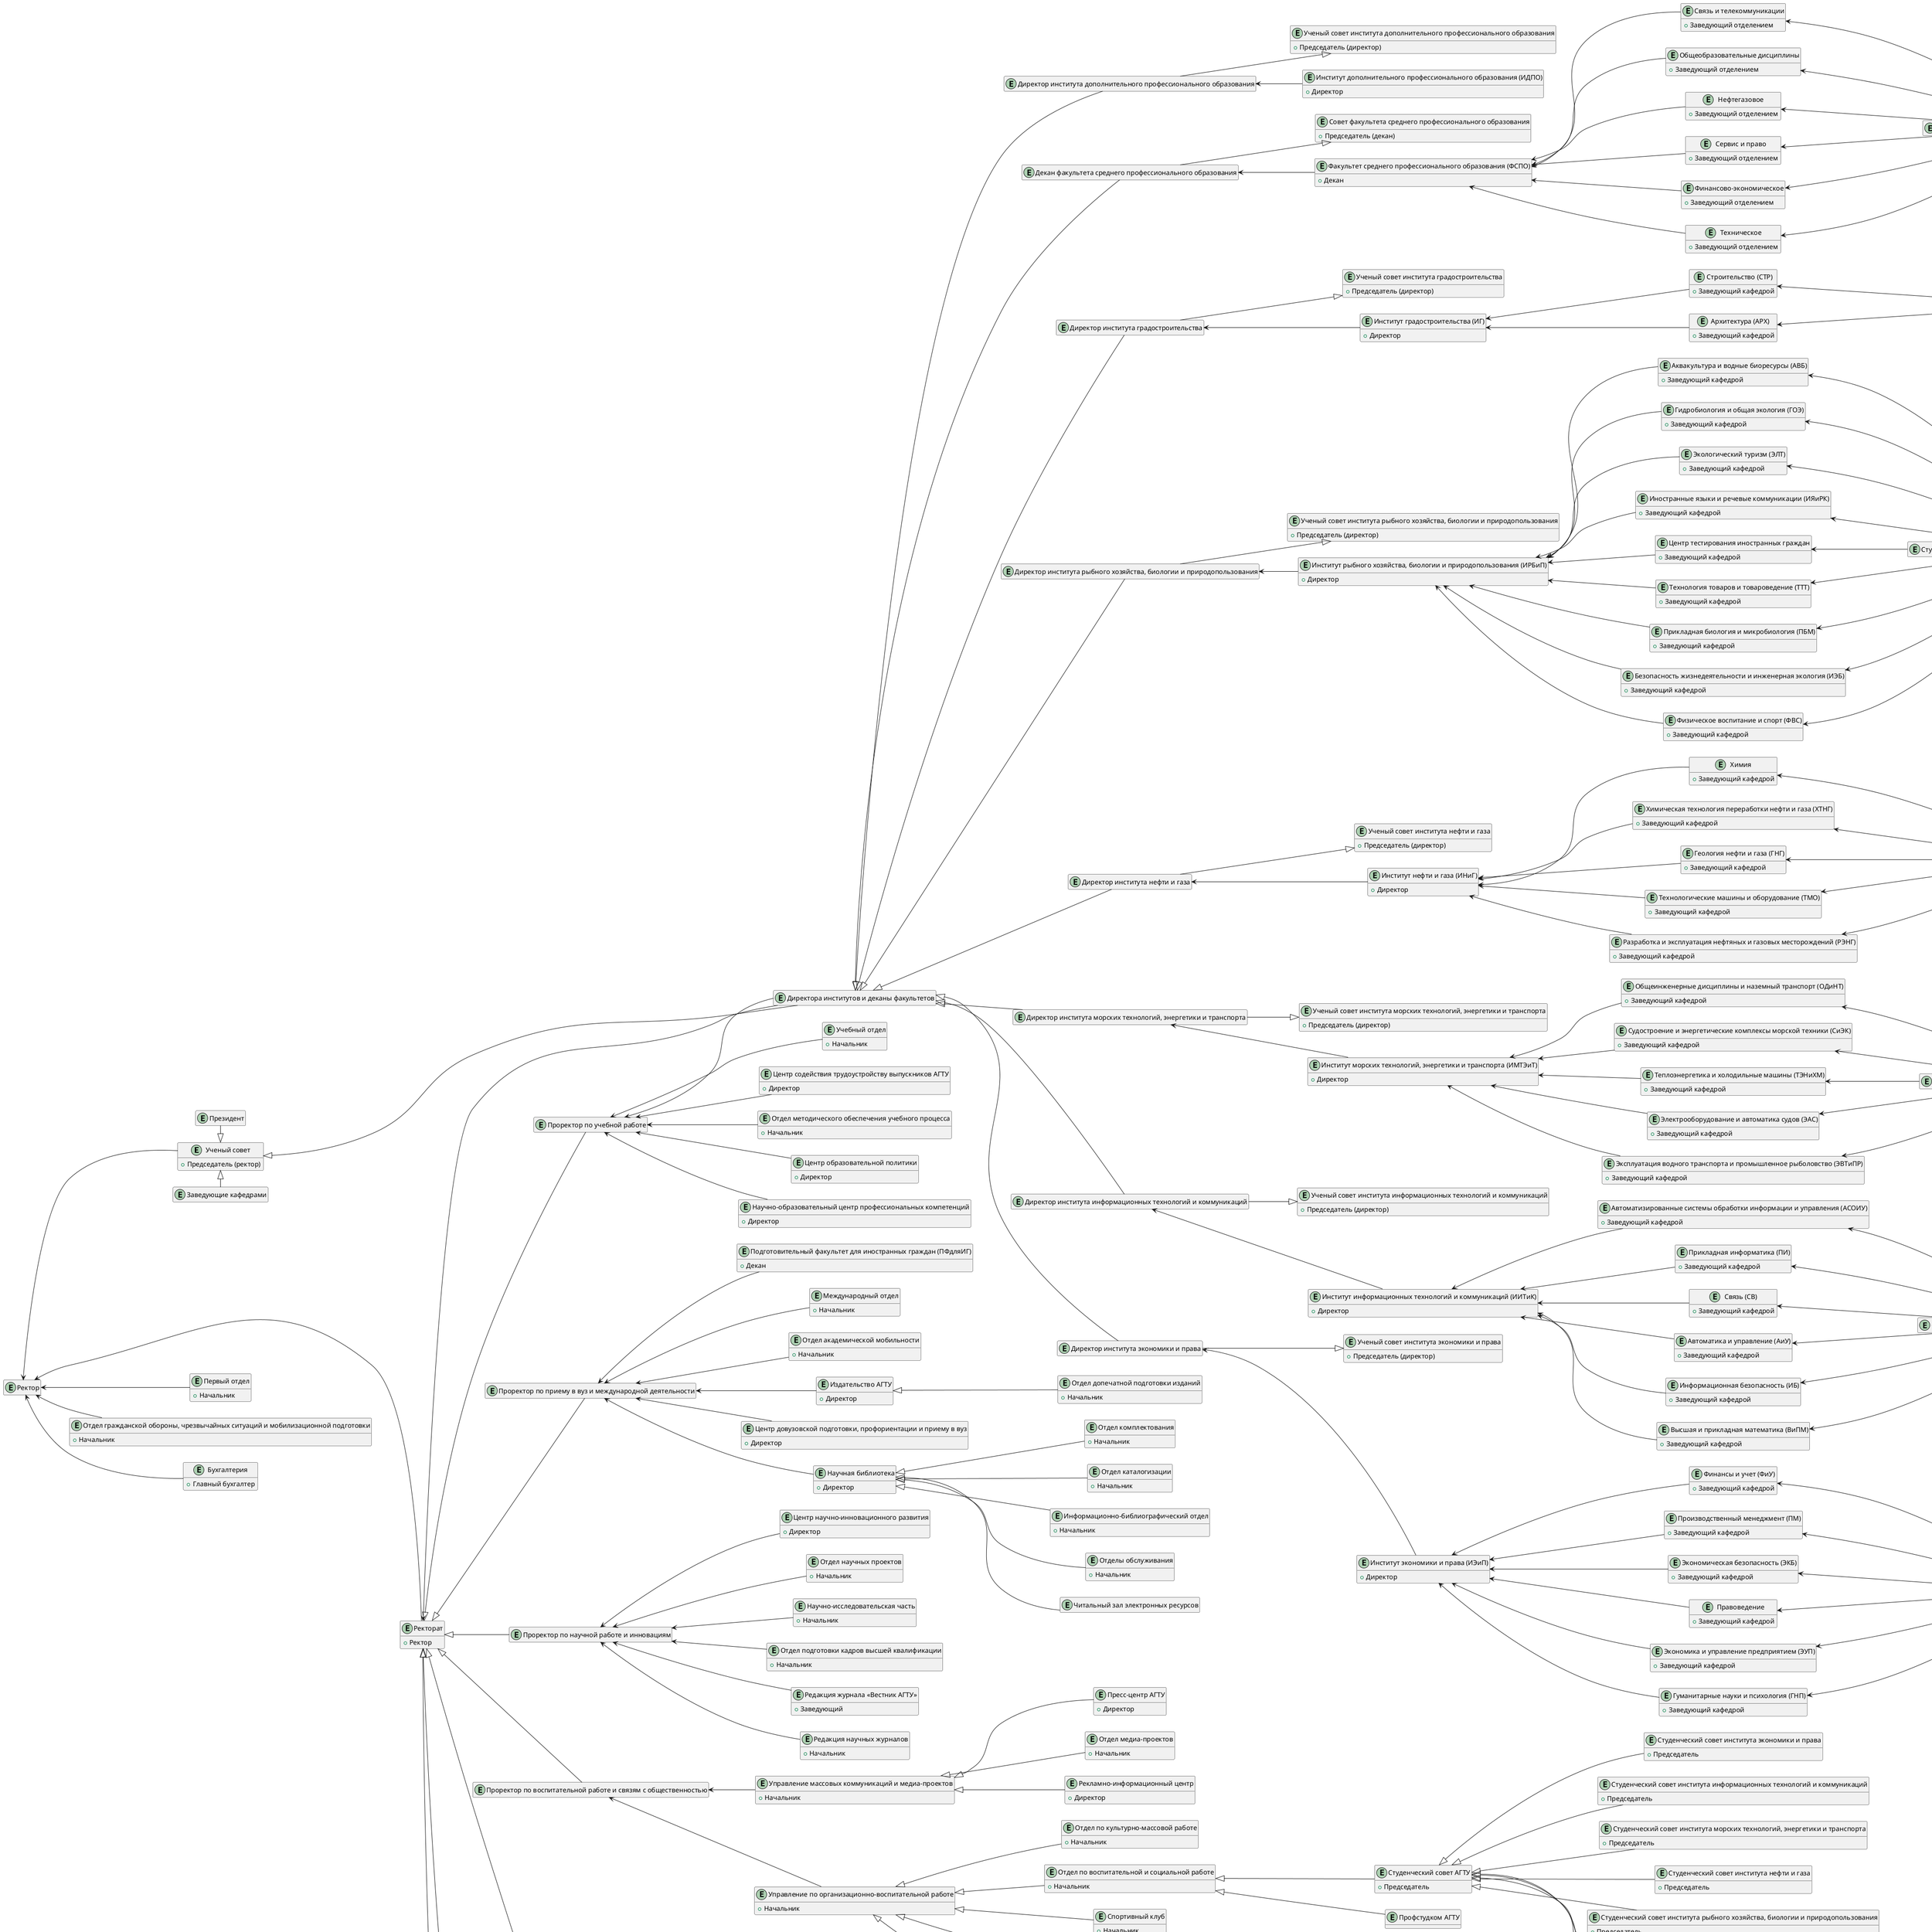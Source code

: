 @startuml
'https://plantuml.com/class-diagram

' не нужны:
' общежития
' вахты корпусов и кпп
' склад

' A <|-- B : отдел B входит в состав отдела A (отдел B руководит отделом A)
' A <-- B : отдел B подчиняется отделу A (отдел A руководит отделом B)

left to right direction

hide methods
'hide members

entity "Ученый совет" as academicCouncil {
    + {field} Председатель (ректор)
}

entity "Ректор" as rector
hide rector members
'rector --|> academicCouncil 
rector <-- academicCouncil 

entity "Ректорат" as rectory {
    + Ректор
}
rector <--- rectory

    entity "Проректор по учебной работе" as viceRectorForAcademicAffairs
    hide viceRectorForAcademicAffairs members
    rectory <|-- viceRectorForAcademicAffairs

    entity "Проректор по приему в вуз и международной деятельности" as viceRectorForAdmissionsAndInternationalActivities
    hide viceRectorForAdmissionsAndInternationalActivities members
    rectory <|-- viceRectorForAdmissionsAndInternationalActivities

    entity "Проректор по научной работе и инновациям" as viceRectorForResearchAndInnovations
    hide viceRectorForResearchAndInnovations members
    rectory <|-- viceRectorForResearchAndInnovations

    entity "Проректор по воспитательной работе и связям с общественностью" as viceRectorForEducationalWorkAndPublicRelations
    hide viceRectorForEducationalWorkAndPublicRelations members
    rectory <|-- viceRectorForEducationalWorkAndPublicRelations

    entity "Проректор по инфраструктурному развитию и информатизации" as viceRectorForInfrastructureDevelopmentAndInformatization
    hide viceRectorForInfrastructureDevelopmentAndInformatization members
    rectory <|-- viceRectorForInfrastructureDevelopmentAndInformatization

    entity "Проректор по организационно-правовым вопросам" as viceRectorForOrganizationalAndLegalAffairs
    hide viceRectorForOrganizationalAndLegalAffairs members
    rectory <|-- viceRectorForOrganizationalAndLegalAffairs

    entity "Проректор по финансово-экономическим вопросам" as viceRectorForFinancialAndEconomicAffairs
    hide viceRectorForFinancialAndEconomicAffairs members
    rectory <|-- viceRectorForFinancialAndEconomicAffairs

''''''''''''''''''''''''''''''''''''''''''''''''''''''''''''''''''''''''''''''''''''''''''''''' УЧЕНЫЕ СОВЕТЫ ИНСТИТУТОВ
entity "Ученый совет института экономики и права" as instituteAcademicCouncilOfEconomicsAndLaw {
    + {field} Председатель (директор)
}

entity "Ученый совет института информационных технологий и коммуникаций" as instituteAcademicCouncilOfInformationTechnologiesAndCommunications {
    + {field} Председатель (директор)
}

entity "Ученый совет института морских технологий, энергетики и транспорта" as instituteAcademicCouncilOfMarineTechnologiesEnergyAndTransport {
    + {field} Председатель (директор)
}

entity "Ученый совет института нефти и газа" as instituteAcademicCouncilOfOilAndGas {
    + {field} Председатель (директор)
}

entity "Ученый совет института рыбного хозяйства, биологии и природопользования" as instituteAcademicCouncilOfFisheriesBiologyAndNatureManagement {
    + {field} Председатель (директор)
}

entity "Ученый совет института градостроительства" as instituteAcademicCouncilOfUrbanPlanning {
    + {field} Председатель (директор)
}

entity "Совет факультета среднего профессионального образования" as facultyCouncilForSecondaryProfessionalEducation {
    + {field} Председатель (декан)
}

entity "Ученый совет института дополнительного профессионального образования" as instituteAcademicCouncilOfContinuingProfessionalEducation {
    + {field} Председатель (директор)
}

'''''''''''''''''''''''''''''''''''''''''''''''''''''''''''''''''''''''''''''' ДИРЕКТОРА ИНСТИТУТОВ И ДЕКАНЫ ФАКУЛЬТЕТОВ
entity "Директора институтов и деканы факультетов" as directorsAndDeans
hide directorsAndDeans members
viceRectorForAcademicAffairs <-- directorsAndDeans
rectory <-- directorsAndDeans
academicCouncil <|-- directorsAndDeans

    entity "Директор института экономики и права" as instituteOfEconomicsAndLawDirector
    hide instituteOfEconomicsAndLawDirector members
    directorsAndDeans <|-- instituteOfEconomicsAndLawDirector
    instituteAcademicCouncilOfEconomicsAndLaw <|-up- instituteOfEconomicsAndLawDirector

    entity "Директор института информационных технологий и коммуникаций" as instituteOfInformationTechnologiesAndCommunicationsDirector
    hide instituteOfInformationTechnologiesAndCommunicationsDirector members
    directorsAndDeans <|-- instituteOfInformationTechnologiesAndCommunicationsDirector
    instituteAcademicCouncilOfInformationTechnologiesAndCommunications <|-up- instituteOfInformationTechnologiesAndCommunicationsDirector

    entity "Директор института морских технологий, энергетики и транспорта" as instituteOfMarineTechnologiesEnergyAndTransportDirector
    hide instituteOfMarineTechnologiesEnergyAndTransportDirector members
    directorsAndDeans <|-- instituteOfMarineTechnologiesEnergyAndTransportDirector
    instituteAcademicCouncilOfMarineTechnologiesEnergyAndTransport <|-up- instituteOfMarineTechnologiesEnergyAndTransportDirector

    entity "Директор института нефти и газа" as instituteOfOilAndGasDirector
    hide instituteOfOilAndGasDirector members
    directorsAndDeans <|-- instituteOfOilAndGasDirector
    instituteAcademicCouncilOfOilAndGas <|-up- instituteOfOilAndGasDirector

    entity "Директор института рыбного хозяйства, биологии и природопользования" as instituteOfFisheryBiologyAndNaturalResourceManagementDirector
    hide instituteOfFisheryBiologyAndNaturalResourceManagementDirector members
    directorsAndDeans <|-- instituteOfFisheryBiologyAndNaturalResourceManagementDirector
    instituteAcademicCouncilOfFisheriesBiologyAndNatureManagement <|-up- instituteOfFisheryBiologyAndNaturalResourceManagementDirector

    entity "Директор института градостроительства" as instituteOfUrbanPlanningDirector
    hide instituteOfUrbanPlanningDirector members
    directorsAndDeans <|-- instituteOfUrbanPlanningDirector
    instituteAcademicCouncilOfUrbanPlanning <|-up- instituteOfUrbanPlanningDirector

    entity "Декан факультета среднего профессионального образования" as facultyOfIntermediateVocationalEducationDean
    hide facultyOfIntermediateVocationalEducationDean members
    directorsAndDeans <|-- facultyOfIntermediateVocationalEducationDean
    facultyCouncilForSecondaryProfessionalEducation <|-up- facultyOfIntermediateVocationalEducationDean

    entity "Директор института дополнительного профессионального образования" as instituteOfContinuingProfessionalEducationDirector
    hide instituteOfContinuingProfessionalEducationDirector members
    directorsAndDeans <|-- instituteOfContinuingProfessionalEducationDirector
    instituteAcademicCouncilOfContinuingProfessionalEducation <|-up- instituteOfContinuingProfessionalEducationDirector

'''''''''''''''''''''''''''''''''''''''''''''''''''''''''''''''''''''''''''''''''''''''''''''''''''''''''''''' ИНСТИТУТЫ
entity "Институт экономики и права (ИЭиП)" as instituteOfEconomicsAndLaw {
    + Директор
}
instituteOfEconomicsAndLawDirector <-- instituteOfEconomicsAndLaw

entity "Институт информационных технологий и коммуникаций (ИИТиК)" as instituteOfInformationTechnologiesAndCommunications {
    + Директор
}
instituteOfInformationTechnologiesAndCommunicationsDirector <-- instituteOfInformationTechnologiesAndCommunications

entity "Институт морских технологий, энергетики и транспорта (ИМТЭиТ)" as instituteOfMarineTechnologiesEnergyAndTransport {
    + Директор
}
instituteOfMarineTechnologiesEnergyAndTransportDirector <-- instituteOfMarineTechnologiesEnergyAndTransport

entity "Институт нефти и газа (ИНиГ)" as instituteOfOilAndGas {
    + Директор
}
instituteOfOilAndGasDirector <-- instituteOfOilAndGas

entity "Институт рыбного хозяйства, биологии и природопользования (ИРБиП)" as instituteOfFisheryBiologyAndNaturalResourceManagement {
    + Директор
}
instituteOfFisheryBiologyAndNaturalResourceManagementDirector <-- instituteOfFisheryBiologyAndNaturalResourceManagement

entity "Институт градостроительства (ИГ)" as instituteOfUrbanPlanning {
    + Директор
}
instituteOfUrbanPlanningDirector <-- instituteOfUrbanPlanning

entity "Факультет среднего профессионального образования (ФСПО)" as facultyOfIntermediateVocationalEducation {
    + Декан
}
facultyOfIntermediateVocationalEducationDean <-- facultyOfIntermediateVocationalEducation

entity "Институт дополнительного профессионального образования (ИДПО)" as instituteOfContinuingProfessionalEducation {
    + Директор
}
instituteOfContinuingProfessionalEducationDirector <-- instituteOfContinuingProfessionalEducation

entity "Подготовительный факультет для иностранных граждан (ПФдляИГ)" as preparatoryFacultyForForeignCitizens {
    + Декан
}
viceRectorForAdmissionsAndInternationalActivities <-- preparatoryFacultyForForeignCitizens

'''''''''''''''''''''''''''''''''''''''''''''''''''''''''''''''''''''''''''''''''''''''''''''''''''''''''''''''' КАФЕДРЫ
entity "Заведующие кафедрами" as chairpersons
hide chairpersons members
academicCouncil <|- chairpersons

''''''''''' Институт экономики и права (ИЭиП)

entity "Финансы и учет (ФиУ)" as financesAndAccounting {
    + Заведующий кафедрой
}
instituteOfEconomicsAndLaw <-- financesAndAccounting
entity "Производственный менеджмент (ПМ)" as productionManagement {
    + Заведующий кафедрой
}
instituteOfEconomicsAndLaw <-- productionManagement
entity "Экономическая безопасность (ЭКБ)" as economicSecurity {
    + Заведующий кафедрой
}
instituteOfEconomicsAndLaw <-- economicSecurity
entity "Правоведение" as jurisprudence {
    + Заведующий кафедрой
}
instituteOfEconomicsAndLaw <-- jurisprudence
entity "Экономика и управление предприятием (ЭУП)" as economicsAndEnterpriseManagement {
    + Заведующий кафедрой
}
instituteOfEconomicsAndLaw <-- economicsAndEnterpriseManagement
entity "Гуманитарные науки и психология (ГНП)" as humanitiesAndPsychology {
    + Заведующий кафедрой
}
instituteOfEconomicsAndLaw <-- humanitiesAndPsychology

''''''''''' Институт информационных технологий и коммуникаций (ИИТиК)

entity "Автоматизированные системы обработки информации и управления (АСОИУ)" as automatedInformationProcessingAndControl {
    + Заведующий кафедрой
}
instituteOfInformationTechnologiesAndCommunications <-- automatedInformationProcessingAndControl
entity "Прикладная информатика (ПИ)" as appliedInformatics {
    + Заведующий кафедрой
}
instituteOfInformationTechnologiesAndCommunications <-- appliedInformatics
entity "Связь (СВ)" as communication {
    + Заведующий кафедрой
}
instituteOfInformationTechnologiesAndCommunications <-- communication
entity "Автоматика и управление (АиУ)" as automationAndControl {
    + Заведующий кафедрой
}
instituteOfInformationTechnologiesAndCommunications <-- automationAndControl
entity "Информационная безопасность (ИБ)" as informationSecurity {
    + Заведующий кафедрой
}
instituteOfInformationTechnologiesAndCommunications <-- informationSecurity
entity "Высшая и прикладная математика (ВиПМ)" as higherAndAppliedMathematics {
    + Заведующий кафедрой
}
instituteOfInformationTechnologiesAndCommunications <-- higherAndAppliedMathematics

''''''''''' Институт морских технологий, энергетики и транспорта (ИМТЭиТ)

entity "Общеинженерные дисциплины и наземный транспорт (ОДиНТ)" as generalEngineeringAndGroundTransport {
    + Заведующий кафедрой
}
instituteOfMarineTechnologiesEnergyAndTransport <-- generalEngineeringAndGroundTransport
entity "Судостроение и энергетические комплексы морской техники (СиЭК)" as shipbuildingAndEnergeticComplexesOfMarineEngineering {
    + Заведующий кафедрой
}
instituteOfMarineTechnologiesEnergyAndTransport <-- shipbuildingAndEnergeticComplexesOfMarineEngineering
entity "Теплоэнергетика и холодильные машины (ТЭНиХМ)" as thermalPowerEngineeringAndRefrigerationMachines {
    + Заведующий кафедрой
}
instituteOfMarineTechnologiesEnergyAndTransport <-- thermalPowerEngineeringAndRefrigerationMachines
entity "Электрооборудование и автоматика судов (ЭАС)" as shipElectricalEquipmentAndAutomation {
    + Заведующий кафедрой
}
instituteOfMarineTechnologiesEnergyAndTransport <-- shipElectricalEquipmentAndAutomation
entity "Эксплуатация водного транспорта и промышленное рыболовство (ЭВТиПР)" as waterTransportOperationAndIndustrialFishing {
    + Заведующий кафедрой
}
instituteOfMarineTechnologiesEnergyAndTransport <-- waterTransportOperationAndIndustrialFishing
 
''''''''''' Институт нефти и газа (ИНиГ)

entity "Химия" as chemistry {
    + Заведующий кафедрой
}
instituteOfOilAndGas <-- chemistry
entity "Химическая технология переработки нефти и газа (ХТНГ)" as chemicalTechnologyOfOilAndGasProcessing {
    + Заведующий кафедрой
}
instituteOfOilAndGas <-- chemicalTechnologyOfOilAndGasProcessing
entity "Геология нефти и газа (ГНГ)" as petroleumAndGasGeology {
    + Заведующий кафедрой
}
instituteOfOilAndGas <-- petroleumAndGasGeology
entity "Технологические машины и оборудование (ТМО)" as technologicalMachinesAndEquipment {
    + Заведующий кафедрой
}
instituteOfOilAndGas <-- technologicalMachinesAndEquipment
entity "Разработка и эксплуатация нефтяных и газовых месторождений (РЭНГ)" as developmentAndOperationOfOilAndGasFields {
    + Заведующий кафедрой
}
instituteOfOilAndGas <-- developmentAndOperationOfOilAndGasFields
 
''''''''''' Институт рыбного хозяйства, биологии и природопользования (ИРБиП)

entity "Аквакультура и водные биоресурсы (АВБ)" as aquacultureAndAquaticBioresources {
    + Заведующий кафедрой
}
instituteOfFisheryBiologyAndNaturalResourceManagement <-- aquacultureAndAquaticBioresources
entity "Гидробиология и общая экология (ГОЭ)" as hydrobiologyAndGeneralEcology {
    + Заведующий кафедрой
}
instituteOfFisheryBiologyAndNaturalResourceManagement <-- hydrobiologyAndGeneralEcology
entity "Экологический туризм (ЭЛТ)" as ecologicalTourism {
    + Заведующий кафедрой
}
instituteOfFisheryBiologyAndNaturalResourceManagement <-- ecologicalTourism
entity "Иностранные языки и речевые коммуникации (ИЯиРК)" as foreignLanguagesAndSpeechCommunication {
    + Заведующий кафедрой
}
instituteOfFisheryBiologyAndNaturalResourceManagement <-- foreignLanguagesAndSpeechCommunication
' todo куда относится?
entity "Центр тестирования иностранных граждан" as foreignCitizensTestingCenter {
    + Заведующий кафедрой
}
instituteOfFisheryBiologyAndNaturalResourceManagement <-- foreignCitizensTestingCenter
entity "Технология товаров и товароведение (ТТТ)" as goodsTechnologyAndMerchandising {
    + Заведующий кафедрой
}
instituteOfFisheryBiologyAndNaturalResourceManagement <-- goodsTechnologyAndMerchandising
entity "Прикладная биология и микробиология (ПБМ)" as appliedBiologyAndMicrobiology {
    + Заведующий кафедрой
}
instituteOfFisheryBiologyAndNaturalResourceManagement <-- appliedBiologyAndMicrobiology
entity "Безопасность жизнедеятельности и инженерная экология (ИЭБ)" as lifeSafetyAndEngineeringEcology {
    + Заведующий кафедрой
}
instituteOfFisheryBiologyAndNaturalResourceManagement <-- lifeSafetyAndEngineeringEcology
entity "Физическое воспитание и спорт (ФВС)" as physicalEducationAndSports {
    + Заведующий кафедрой
}
instituteOfFisheryBiologyAndNaturalResourceManagement <-- physicalEducationAndSports
 
''''''''''' Институт градостроительства

entity "Строительство (СТР)" as construction {
    + Заведующий кафедрой
}
instituteOfUrbanPlanning <-- construction
entity "Архитектура (АРХ)" as architecture {
    + Заведующий кафедрой
}
instituteOfUrbanPlanning <-- architecture
 
''''''''''' Факультет среднего профессионального образования

entity "Связь и телекоммуникации" as communicationAndTelecommunications {
    + Заведующий отделением
}
facultyOfIntermediateVocationalEducation <-- communicationAndTelecommunications
entity "Общеобразовательные дисциплины" as generalEducationDisciplines {
    + Заведующий отделением
}
facultyOfIntermediateVocationalEducation <-- generalEducationDisciplines
entity "Нефтегазовое" as oilAndGas {
    + Заведующий отделением
}
facultyOfIntermediateVocationalEducation <-- oilAndGas
entity "Сервис и право" as serviceAndLaw {
    + Заведующий отделением
}
facultyOfIntermediateVocationalEducation <-- serviceAndLaw
entity "Финансово-экономическое" as financialAndEconomic {
    + Заведующий отделением
}
facultyOfIntermediateVocationalEducation <-- financialAndEconomic
entity "Техническое" as technical {
    + Заведующий отделением
}
facultyOfIntermediateVocationalEducation <-- technical

''''''''''' Институт дополнительного профессионального образования

' todo нужно?
'entity "Автотехнический учебный центр повышения квалификации и переподготовки" as automotiveTrainingCenterForProfessionalDevelopment {
'    ' todo кто руководитель?
'}
'instituteOfContinuingProfessionalEducation <-- automotiveTrainingCenterForProfessionalDevelopment

'''''''''''''''''''''''''''''''''''''''''''''''''''''''''''''''''''''''''''''''''''''''''''''''''''''' ПРОФИЛЬНЫЕ ОТДЕЛЫ
entity "Первый отдел" as firstDepartment {
    + Начальник
}
rector <-- firstDepartment

entity "Отдел гражданской обороны, чрезвычайных ситуаций и мобилизационной подготовки" as civilDefenseAndEmergencySituationDepartment {
    + Начальник
}
rector <-- civilDefenseAndEmergencySituationDepartment

entity "Президент" as president
hide president members
academicCouncil <|-left- president

entity "Бухгалтерия" as accounting {
    + Главный бухгалтер
}
rector <-- accounting

entity "Отдел кадров" as hrDepartment {
    + Начальник
}
viceRectorForOrganizationalAndLegalAffairs <-- hrDepartment

entity "Юридический отдел" as legalDepartment {
    + Начальник
}
viceRectorForOrganizationalAndLegalAffairs <-- legalDepartment

entity "Студенческая канцелярия" as studentAffairsOffice {
    + Начальник
}
viceRectorForOrganizationalAndLegalAffairs <-- studentAffairsOffice

entity "Общий отдел" as generalDepartment {
    + Начальник
}
viceRectorForOrganizationalAndLegalAffairs <-- generalDepartment
    entity "Отдел делопроизводства" as documentManagementDepartment
    generalDepartment <|-- documentManagementDepartment
    entity "Секретариат руководства" as executiveSecretariat
    generalDepartment <|-- executiveSecretariat
    entity "Военно-учетный стол" as militaryRegistrationDesk
    generalDepartment <|-- militaryRegistrationDesk
    entity "Архив" as archive
    generalDepartment <|-- archive

entity "Международный отдел" as internationalRelationsOffice {
    + Начальник
}
viceRectorForAdmissionsAndInternationalActivities <-- internationalRelationsOffice

entity "Отдел академической мобильности" as academicMobilityOffice {
    + Начальник
}
viceRectorForAdmissionsAndInternationalActivities <-- academicMobilityOffice

entity "Управление массовых коммуникаций и медиа-проектов" as massCommunicationsAndMediaProjectsManagement {
    + Начальник
}
viceRectorForEducationalWorkAndPublicRelations <-- massCommunicationsAndMediaProjectsManagement
    entity "Пресс-центр АГТУ" as AGTUPressCenter {
        + Директор
    }
    massCommunicationsAndMediaProjectsManagement <|-- AGTUPressCenter
    entity "Отдел медиа-проектов" as mediaProjectsDepartment {
        + Начальник
    }
    massCommunicationsAndMediaProjectsManagement <|-- mediaProjectsDepartment
    entity "Рекламно-информационный центр" as advertisingAndInformationCenter {
        + Директор
    }
    massCommunicationsAndMediaProjectsManagement <|-- advertisingAndInformationCenter

entity "Управление по организационно-воспитательной работе" as organizationalAndEducationalWorkManagement {
    + Начальник
}
viceRectorForEducationalWorkAndPublicRelations <-- organizationalAndEducationalWorkManagement
    entity "Отдел по культурно-массовой работе" as culturalAndMassWorkDepartment {
        + Начальник
    }
    organizationalAndEducationalWorkManagement <|-- culturalAndMassWorkDepartment
    entity "Отдел по воспитательной и социальной работе" as educationalAndSocialWorkDepartment {
        + Начальник
    }
    organizationalAndEducationalWorkManagement <|-- educationalAndSocialWorkDepartment
    entity "Спортивный клуб" as sportsClub {
        + Начальник
    }
    organizationalAndEducationalWorkManagement <|-- sportsClub
    entity "Центр социально-психологической помощи «Доверие»" as TrustSocialAndPsychologicalSupportCenter {
        + Директор
    }
    organizationalAndEducationalWorkManagement <|-- TrustSocialAndPsychologicalSupportCenter
    entity "Музей истории АГТУ" as AGTUHistoryMuseum {
        + Директор
    }
    organizationalAndEducationalWorkManagement <|-- AGTUHistoryMuseum
    entity "Студенческий совет АГТУ" as AGTUStudentCouncil {
        + Председатель
    }
    educationalAndSocialWorkDepartment <|-- AGTUStudentCouncil
        entity "Студенческий совет института экономики и права" as instituteOfEconomicsAndLawStudentCouncil {
            + Председатель
        }
        AGTUStudentCouncil <|-- instituteOfEconomicsAndLawStudentCouncil
        entity "Студенческий совет института информационных технологий и коммуникаций" as instituteOfInformationTechnologiesAndCommunicationsStudentCouncil {
            + Председатель
        }
        AGTUStudentCouncil <|-- instituteOfInformationTechnologiesAndCommunicationsStudentCouncil
        entity "Студенческий совет института морских технологий, энергетики и транспорта" as instituteOfMarineTechnologiesEnergyAndTransportStudentCouncil {
            + Председатель
        }
        AGTUStudentCouncil <|-- instituteOfMarineTechnologiesEnergyAndTransportStudentCouncil
        entity "Студенческий совет института нефти и газа" as instituteOfOilAndGasStudentCouncil {
            + Председатель
        }
        AGTUStudentCouncil <|-- instituteOfOilAndGasStudentCouncil
        entity "Студенческий совет института рыбного хозяйства, биологии и природопользования" as instituteOfFisheryBiologyAndNaturalResourceManagementStudentCouncil {
            + Председатель
        }
        AGTUStudentCouncil <|-- instituteOfFisheryBiologyAndNaturalResourceManagementStudentCouncil
        entity "Студенческий совет института градостроительства" as instituteOfUrbanPlanningStudentCouncil {
            + Председатель
        }
        AGTUStudentCouncil <|-- instituteOfUrbanPlanningStudentCouncil
        entity "Студенческий совет факультета среднего профессионального образования" as facultyOfIntermediateVocationalEducationStudentCouncil {
            + Председатель
        }
        AGTUStudentCouncil <|-- facultyOfIntermediateVocationalEducationStudentCouncil
        entity "Студенческий совет института дополнительного профессионального образования" as facultyOfIntermediateVocationalEducationStudentCouncilStudentCouncil {
            + Председатель
        }
        AGTUStudentCouncil <|-- facultyOfIntermediateVocationalEducationStudentCouncilStudentCouncil

    entity "Профстудком АГТУ" as AGTUStudentTradeUnionCommittee {

    }
    educationalAndSocialWorkDepartment <|-- AGTUStudentTradeUnionCommittee
    
entity "Студенческие группы института экономики и права" as instituteOfEconomicsAndLawStudentGroups
hide instituteOfEconomicsAndLawStudentGroups members
financesAndAccounting <-- instituteOfEconomicsAndLawStudentGroups
productionManagement <-- instituteOfEconomicsAndLawStudentGroups 
economicSecurity <-- instituteOfEconomicsAndLawStudentGroups
jurisprudence <-- instituteOfEconomicsAndLawStudentGroups
economicsAndEnterpriseManagement <-- instituteOfEconomicsAndLawStudentGroups
humanitiesAndPsychology <-- instituteOfEconomicsAndLawStudentGroups

entity "Студенческие группы института информационных технологий и коммуникаций" as instituteOfInformationTechnologiesAndCommunicationsStudentGroups
hide instituteOfInformationTechnologiesAndCommunicationsStudentGroups members
automatedInformationProcessingAndControl <-- instituteOfInformationTechnologiesAndCommunicationsStudentGroups
appliedInformatics <-- instituteOfInformationTechnologiesAndCommunicationsStudentGroups
communication <-- instituteOfInformationTechnologiesAndCommunicationsStudentGroups
automationAndControl <-- instituteOfInformationTechnologiesAndCommunicationsStudentGroups
informationSecurity <-- instituteOfInformationTechnologiesAndCommunicationsStudentGroups
higherAndAppliedMathematics <-- instituteOfInformationTechnologiesAndCommunicationsStudentGroups

entity "Студенческие группы института морских технологий, энергетики и транспорта" as instituteOfMarineTechnologiesEnergyAndTransportStudentGroups
hide instituteOfMarineTechnologiesEnergyAndTransportStudentGroups members
generalEngineeringAndGroundTransport <-- instituteOfMarineTechnologiesEnergyAndTransportStudentGroups
shipbuildingAndEnergeticComplexesOfMarineEngineering <-- instituteOfMarineTechnologiesEnergyAndTransportStudentGroups
thermalPowerEngineeringAndRefrigerationMachines <-- instituteOfMarineTechnologiesEnergyAndTransportStudentGroups
shipElectricalEquipmentAndAutomation <-- instituteOfMarineTechnologiesEnergyAndTransportStudentGroups
waterTransportOperationAndIndustrialFishing <-- instituteOfMarineTechnologiesEnergyAndTransportStudentGroups

entity "Студенческие группы института нефти и газа" as instituteOfOilAndGasStudentGroups
hide instituteOfOilAndGasStudentGroups members
chemistry <-- instituteOfOilAndGasStudentGroups
chemicalTechnologyOfOilAndGasProcessing <-- instituteOfOilAndGasStudentGroups
petroleumAndGasGeology <-- instituteOfOilAndGasStudentGroups
technologicalMachinesAndEquipment <-- instituteOfOilAndGasStudentGroups
developmentAndOperationOfOilAndGasFields <-- instituteOfOilAndGasStudentGroups

entity "Студенческие группы института рыбного хозяйства, биологии и природопользования" as instituteOfFisheryBiologyAndNaturalResourceManagementStudentGroups
hide instituteOfFisheryBiologyAndNaturalResourceManagementStudentGroups members
aquacultureAndAquaticBioresources <-- instituteOfFisheryBiologyAndNaturalResourceManagementStudentGroups
hydrobiologyAndGeneralEcology <-- instituteOfFisheryBiologyAndNaturalResourceManagementStudentGroups
ecologicalTourism <-- instituteOfFisheryBiologyAndNaturalResourceManagementStudentGroups
foreignLanguagesAndSpeechCommunication <-- instituteOfFisheryBiologyAndNaturalResourceManagementStudentGroups
foreignCitizensTestingCenter <-- instituteOfFisheryBiologyAndNaturalResourceManagementStudentGroups
goodsTechnologyAndMerchandising <-- instituteOfFisheryBiologyAndNaturalResourceManagementStudentGroups
appliedBiologyAndMicrobiology <-- instituteOfFisheryBiologyAndNaturalResourceManagementStudentGroups
lifeSafetyAndEngineeringEcology <-- instituteOfFisheryBiologyAndNaturalResourceManagementStudentGroups
physicalEducationAndSports <-- instituteOfFisheryBiologyAndNaturalResourceManagementStudentGroups

entity "Студенческие группы института градостроительства" as instituteOfUrbanPlanningStudentGroups
hide instituteOfUrbanPlanningStudentGroups members
construction <-- instituteOfUrbanPlanningStudentGroups
architecture <-- instituteOfUrbanPlanningStudentGroups

entity "Студенческие группы факультета среднего профессионального образования" as facultyOfIntermediateVocationalEducationStudentGroups
hide facultyOfIntermediateVocationalEducationStudentGroups members
communicationAndTelecommunications <-- facultyOfIntermediateVocationalEducationStudentGroups
generalEducationDisciplines <-- facultyOfIntermediateVocationalEducationStudentGroups
oilAndGas <-- facultyOfIntermediateVocationalEducationStudentGroups
serviceAndLaw <-- facultyOfIntermediateVocationalEducationStudentGroups
financialAndEconomic <-- facultyOfIntermediateVocationalEducationStudentGroups
technical <-- facultyOfIntermediateVocationalEducationStudentGroups

' todo нужно?
'entity "Студенческие группы факультета дополнительного профессионального образования" as instituteOfContinuingProfessionalEducationStudentGroups
'hide instituteOfContinuingProfessionalEducationStudentGroups members

entity "Физкультурно-спортивное сооружение 'Спорткомплекс'" as sportsFacility {
    + Директор
}
viceRectorForInfrastructureDevelopmentAndInformatization <-- sportsFacility

entity "Управление информационных систем и технологий" as informationSystemsAndTechnologiesManagement {
    + Начальник
}
viceRectorForInfrastructureDevelopmentAndInformatization <-- informationSystemsAndTechnologiesManagement
    entity "Отдел АСУ" as automationSystemsDepartment {
        + Начальник
    }
    informationSystemsAndTechnologiesManagement <|-- automationSystemsDepartment
    entity "Отдел информационной безопасности" as informationSecurityDepartment {
        + Начальник
    }
    informationSystemsAndTechnologiesManagement <|-- informationSecurityDepartment
    entity "Сервисный отдел" as serviceDepartment {
        + Начальник
    }
    informationSystemsAndTechnologiesManagement <|-- serviceDepartment
    entity "Отдел вычислительных сетей и связи" as computerNetworksAndCommunicationsDepartment {
        + Начальник
    }
    informationSystemsAndTechnologiesManagement <|-- computerNetworksAndCommunicationsDepartment

entity "Диспетчерский отдел" as dispatchDepartment {
    + Начальник
}
viceRectorForInfrastructureDevelopmentAndInformatization <-- dispatchDepartment

entity "Учебный отдел" as academicDepartment {
    + Начальник
}
viceRectorForAcademicAffairs <-- academicDepartment

entity "Центр содействия трудоустройству выпускников АГТУ" as careerDevelopmentCenter {
    + Директор
}
viceRectorForAcademicAffairs <-- careerDevelopmentCenter

entity "Отдел методического обеспечения учебного процесса" as educationalProcessSupportDepartment {
    + Начальник
}
viceRectorForAcademicAffairs <-- educationalProcessSupportDepartment

entity "Центр образовательной политики" as educationalPolicyCenter {
    + Директор
}
viceRectorForAcademicAffairs <-- educationalPolicyCenter

entity "Издательство АГТУ" as AGTUPublishingHouse {
    + Директор
}
viceRectorForAdmissionsAndInternationalActivities <-- AGTUPublishingHouse
    entity "Отдел допечатной подготовки изданий" as prepressDepartment {
        + Начальник
    }
    AGTUPublishingHouse <|-- prepressDepartment

entity "Научно-образовательный центр профессиональных компетенций" as professionalCompetenciesCenter {
     + Директор
}
viceRectorForAcademicAffairs <-- professionalCompetenciesCenter

entity "Центр довузовской подготовки, профориентации и приему в вуз" as preuniversityPreparationAndAdmissionCenter {
    + Директор
}
viceRectorForAdmissionsAndInternationalActivities <-- preuniversityPreparationAndAdmissionCenter

entity "Научная библиотека" as scientificLibrary {
    + Директор
}
viceRectorForAdmissionsAndInternationalActivities <-- scientificLibrary
    entity "Отдел комплектования" as acquisitionDepartment {
        + Начальник
    }
    scientificLibrary <|-- acquisitionDepartment
    entity "Отдел каталогизации" as catalogingDepartment {
        + Начальник
    }
    scientificLibrary <|-- catalogingDepartment
    entity "Информационно-библиографический отдел" as informationAndBibliographyDepartment {
        + Начальник
    }
    scientificLibrary <|-- informationAndBibliographyDepartment
    entity "Отделы обслуживания" as serviceDepartments {
        + Начальник
    }
    scientificLibrary <|-- serviceDepartments
    entity "Читальный зал электронных ресурсов" as electronicResourcesReadingRoom {
        ' todo кто руководитель?
    }
    hide electronicResourcesReadingRoom members
    scientificLibrary <|-- electronicResourcesReadingRoom
    ' todo следующие отделы нужны?
'    entity "Отдел научной литературы" as scientificLiteratureDepartment {
'
'    }
'    scientificLibrary -- scientificLiteratureDepartment
'    entity "Студенческий читальный зал" as studentReadingRoom {
'
'    }
'    scientificLibrary -- studentReadingRoom
'    entity "Отдел учебной литературы" as educationalLiteratureDepartment {
'
'    }
'    scientificLibrary -- educationalLiteratureDepartment
'    entity "Читальный зал экономической и юридической литературы" as economicsAndLawReadingRoom {
'
'    }
'    scientificLibrary -- economicsAndLawReadingRoom
'    entity "Читальный зал периодических изданий" as periodicalsReadingRoom {
'
'    }
'    scientificLibrary -- periodicalsReadingRoom

entity "Центр научно-инновационного развития" as scientificAndInnovativeDevelopmentCenter {
    + Директор
}
viceRectorForResearchAndInnovations <-- scientificAndInnovativeDevelopmentCenter

entity "Отдел научных проектов" as researchProjectsDepartment {
    + Начальник
}
viceRectorForResearchAndInnovations <-- researchProjectsDepartment

entity "Научно-исследовательская часть" as researchDivision {
    + Начальник
}
viceRectorForResearchAndInnovations <-- researchDivision

entity "Отдел подготовки кадров высшей квалификации" as postgraduateTrainingDepartment {
    + Начальник
}
viceRectorForResearchAndInnovations <-- postgraduateTrainingDepartment

entity "Редакция журнала «Вестник АГТУ»" as AGTUJournalEditorialOffice {
    + Заведующий
}
viceRectorForResearchAndInnovations <-- AGTUJournalEditorialOffice

entity "Редакция научных журналов" as scientificJournalsEditorialOffice {
    + Начальник
}
viceRectorForResearchAndInnovations <-- scientificJournalsEditorialOffice

entity "Отдел маркетинга" as marketingDepartment {
    + Начальник
}
viceRectorForFinancialAndEconomicAffairs <-- marketingDepartment

entity "Договорный отдел" as contractDepartment {
    + Начальник
}
viceRectorForFinancialAndEconomicAffairs <-- contractDepartment

entity "Отдел материально-технического снабжения" as materialsAndTechnicalSupplyDepartment {
    + Начальник
}
viceRectorForFinancialAndEconomicAffairs <-- materialsAndTechnicalSupplyDepartment

entity "Планово-экономический отдел" as planningAndEconomicDepartment {
    + Начальник
}
viceRectorForFinancialAndEconomicAffairs <-- planningAndEconomicDepartment
    entity "Сектор бюджетирования, аналитического учёта и контроля" as budgetingAndAnalyticalControlSector {
        + Начальник
    }
    planningAndEconomicDepartment <|-- budgetingAndAnalyticalControlSector
    entity "Сектор труда и заработной платы" as laborAndWageSector {
        + Начальник
    }
    planningAndEconomicDepartment <|-- laborAndWageSector


entity "Отдел внебюджетной деятельности и социальной защиты" as extrabudgetaryActivitiesAndSocialProtectionDepartment {
    + Начальник
}
viceRectorForFinancialAndEconomicAffairs <-- extrabudgetaryActivitiesAndSocialProtectionDepartment

entity "Административно-хозяйственное управление" as administrativeAndEconomicManagement {
    + Начальник
}
viceRectorForInfrastructureDevelopmentAndInformatization <-- administrativeAndEconomicManagement
    entity "Отдел по комплексному обслуживанию вуза" as comprehensiveUniversityServiceDepartment {
        + Начальник
    }
    administrativeAndEconomicManagement <|-- comprehensiveUniversityServiceDepartment
    entity "Хозяйственный отдел" as economicDepartment {
        + Начальник
    }
    administrativeAndEconomicManagement <|-- economicDepartment
    entity "Транспортный отдел" as transportDepartment {
        + Начальник
    }
    administrativeAndEconomicManagement <|-- transportDepartment

entity "Отдел по управлению имуществом и проектами" as propertyAndProjectManagementDepartment {
    + Начальник
}
viceRectorForInfrastructureDevelopmentAndInformatization <-- propertyAndProjectManagementDepartment

entity "Отдел охраны труда и техники безопасности" as laborProtectionAndTechnicalSafetyDepartment {
    + Начальник
}
viceRectorForOrganizationalAndLegalAffairs <-- laborProtectionAndTechnicalSafetyDepartment

entity "Коменданты учебных корпусов" as academicBuildingsGuardhouses 
hide academicBuildingsGuardhouses members
administrativeAndEconomicManagement <-- academicBuildingsGuardhouses

    entity "Главный учебный корпус" as mainAcademicBuildingGuardhouse {
        + Комендант
    }
    academicBuildingsGuardhouses <|-- mainAcademicBuildingGuardhouse
    entity "Учебный корпус №2" as academicBuilding2Guardhouse {
        + Комендант
    }
    academicBuildingsGuardhouses <|-- academicBuilding2Guardhouse
    entity "Учебный корпус №3" as academicBuilding3Guardhouse {
        + Комендант
    }
    academicBuildingsGuardhouses <|-- academicBuilding3Guardhouse
    entity "Учебный корпус №4" as academicBuilding4Guardhouse {
        + Комендант
    }
    academicBuildingsGuardhouses <|-- academicBuilding4Guardhouse
    entity "Учебный корпус №5" as academicBuilding5Guardhouse {
        + Комендант
    }
    academicBuildingsGuardhouses <|-- academicBuilding5Guardhouse
    entity "Учебный корпус №6" as academicBuilding6Guardhouse {
        + Комендант
    }
    academicBuildingsGuardhouses <|-- academicBuilding6Guardhouse
    entity "Учебный корпус №7" as academicBuilding7Guardhouse {
        + Комендант
    }
    academicBuildingsGuardhouses <|-- academicBuilding7Guardhouse
    entity "Учебный корпус №8" as academicBuilding8Guardhouse {
        + Комендант
    }
    academicBuildingsGuardhouses <|-- academicBuilding8Guardhouse
    entity "Учебный корпус №9" as academicBuilding9Guardhouse {
        + Комендант
    }
    academicBuildingsGuardhouses <|-- academicBuilding9Guardhouse
    entity "Учебный корпус №10-11" as academicBuilding10_11Guardhouse {
        + Комендант
    }
    academicBuildingsGuardhouses <|-- academicBuilding10_11Guardhouse

' todo нужны?
'entity "Дополнительные структуры" as additionalStructures {
'
'}
'    entity "Медицинский пункт" as medicalPoint {
'
'    }
'    additionalStructures -- medicalPoint
'    entity "Профсоюзный комитет сотрудников ФГБОУ ВО 'АГТУ'" as AGTUStaffTradeUnionCommittee {
'
'    }
'    additionalStructures -- AGTUStaffTradeUnionCommittee





@enduml
